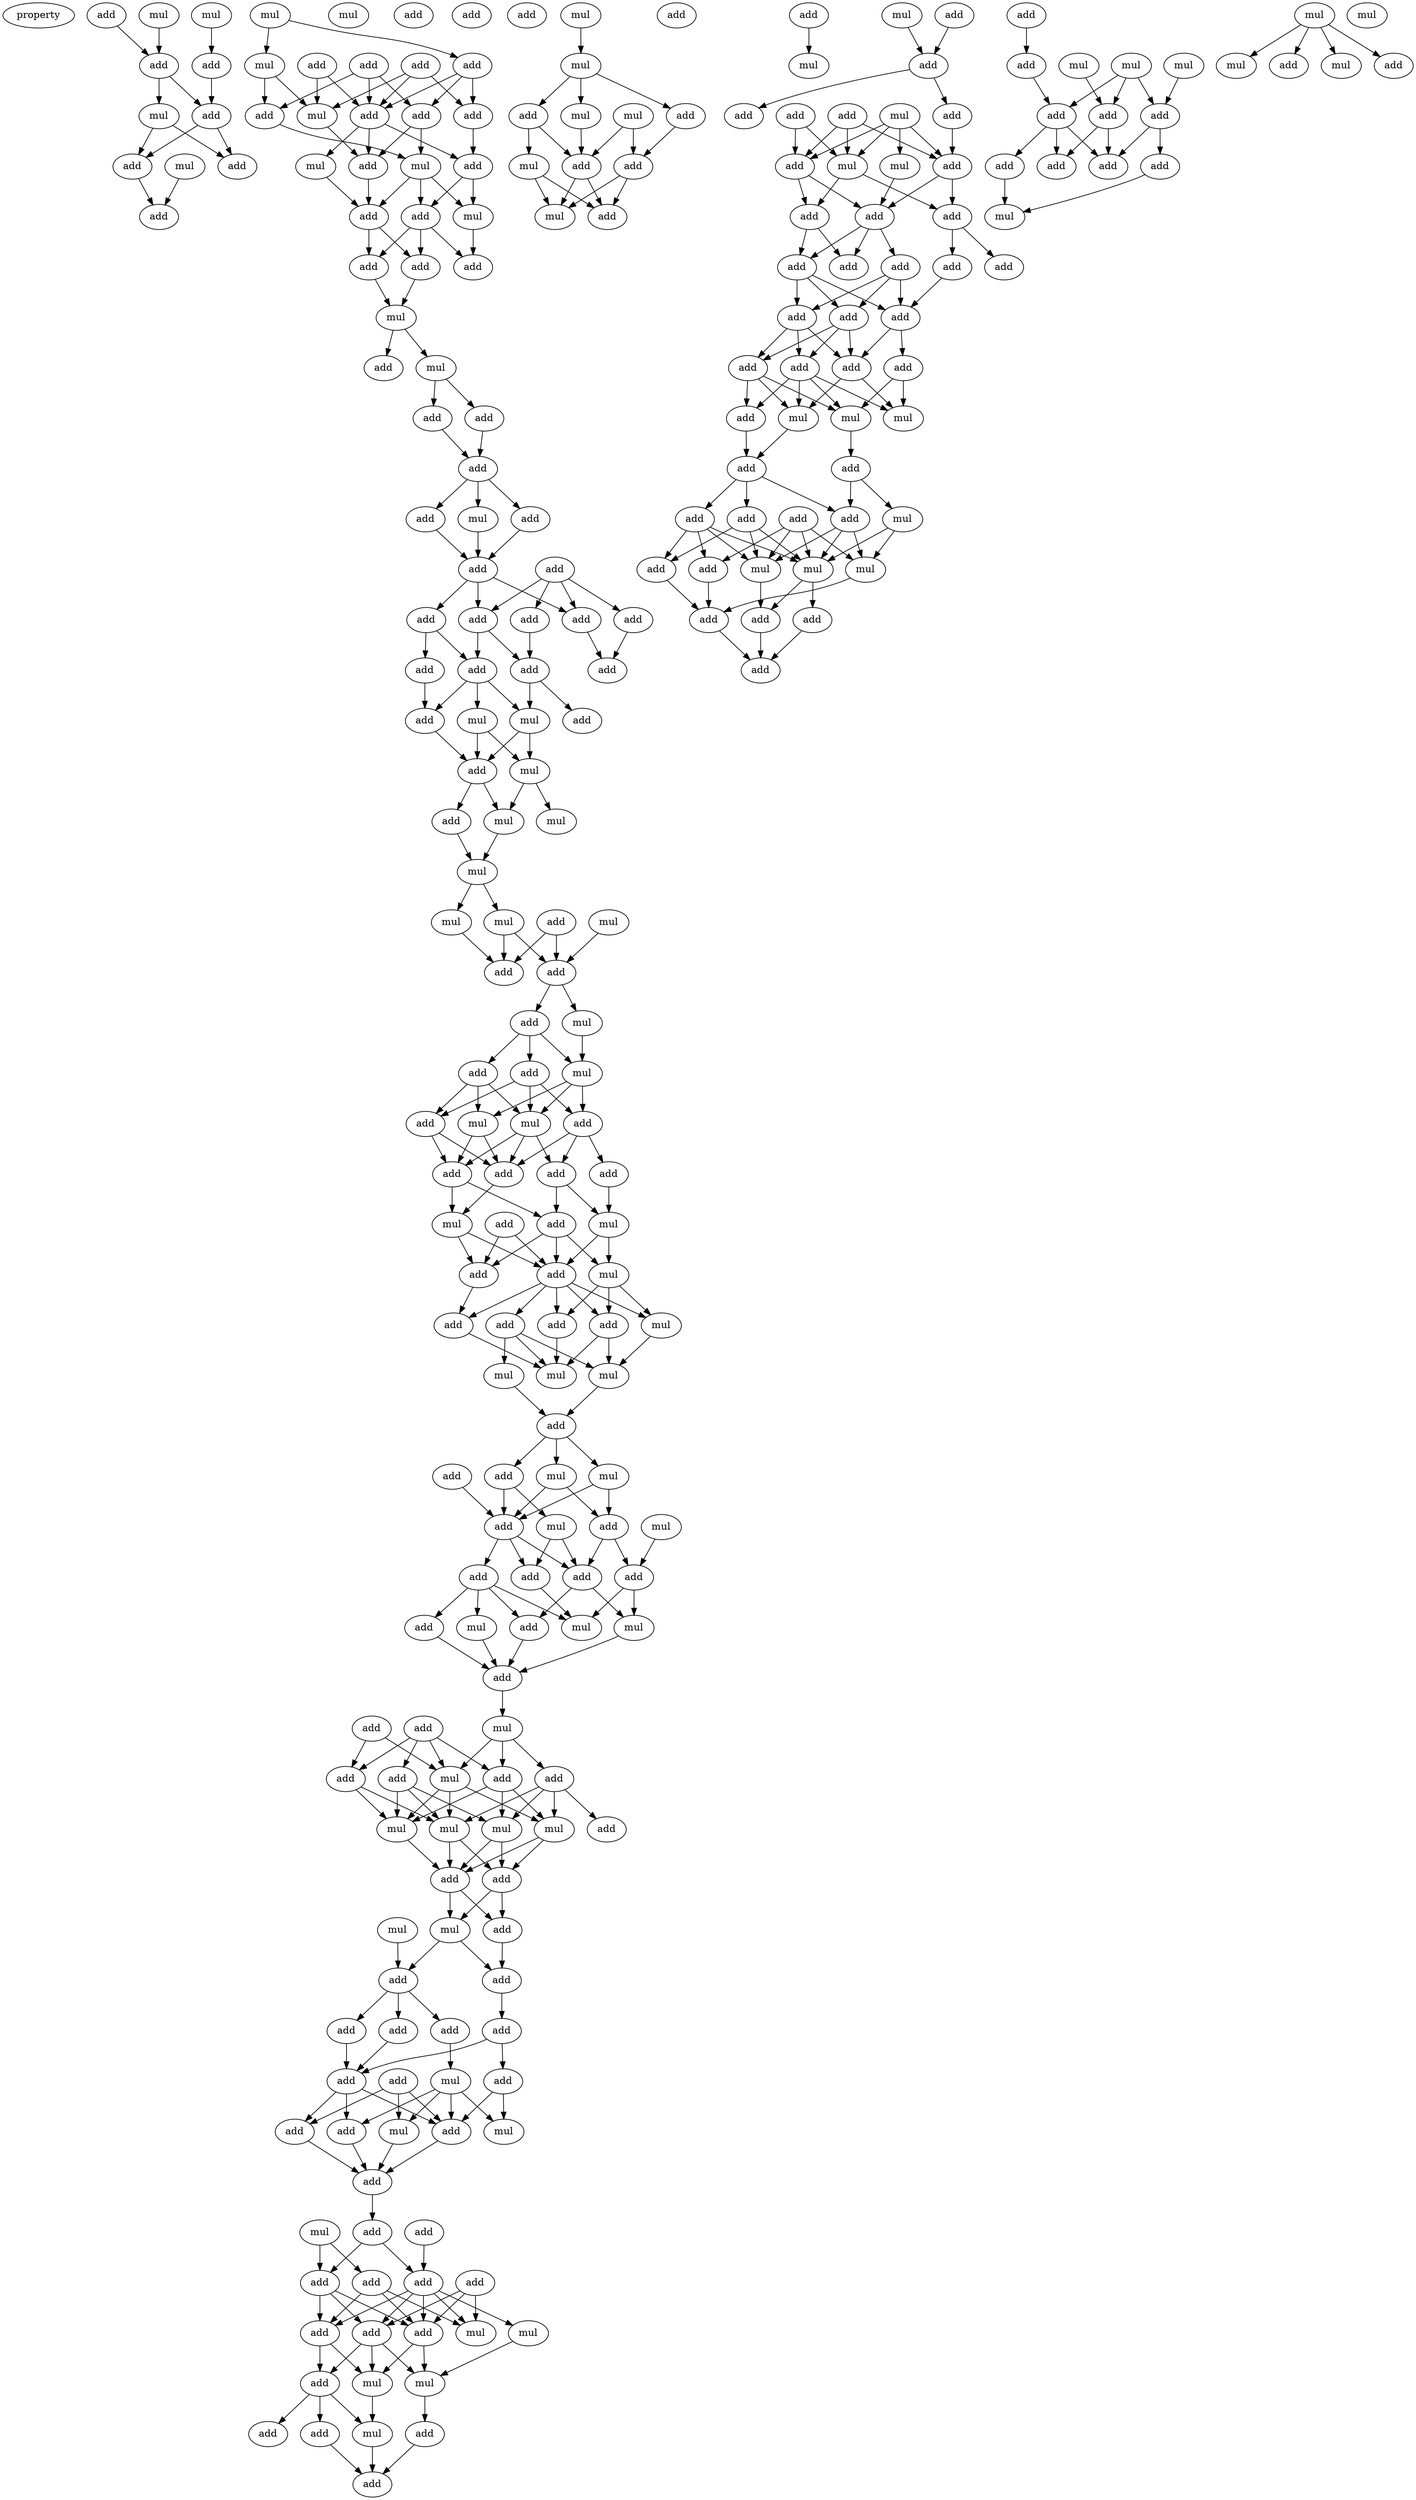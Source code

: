 digraph {
    node [fontcolor=black]
    property [mul=2,lf=1.9]
    0 [ label = mul ];
    1 [ label = add ];
    2 [ label = mul ];
    3 [ label = add ];
    4 [ label = add ];
    5 [ label = mul ];
    6 [ label = add ];
    7 [ label = add ];
    8 [ label = add ];
    9 [ label = mul ];
    10 [ label = add ];
    11 [ label = mul ];
    12 [ label = add ];
    13 [ label = add ];
    14 [ label = add ];
    15 [ label = mul ];
    16 [ label = add ];
    17 [ label = add ];
    18 [ label = add ];
    19 [ label = mul ];
    20 [ label = add ];
    21 [ label = add ];
    22 [ label = add ];
    23 [ label = mul ];
    24 [ label = add ];
    25 [ label = mul ];
    26 [ label = add ];
    27 [ label = mul ];
    28 [ label = add ];
    29 [ label = add ];
    30 [ label = add ];
    31 [ label = add ];
    32 [ label = mul ];
    33 [ label = add ];
    34 [ label = mul ];
    35 [ label = add ];
    36 [ label = add ];
    37 [ label = add ];
    38 [ label = add ];
    39 [ label = mul ];
    40 [ label = add ];
    41 [ label = add ];
    42 [ label = add ];
    43 [ label = add ];
    44 [ label = add ];
    45 [ label = add ];
    46 [ label = add ];
    47 [ label = add ];
    48 [ label = add ];
    49 [ label = add ];
    50 [ label = add ];
    51 [ label = add ];
    52 [ label = mul ];
    53 [ label = mul ];
    54 [ label = add ];
    55 [ label = add ];
    56 [ label = add ];
    57 [ label = mul ];
    58 [ label = mul ];
    59 [ label = add ];
    60 [ label = mul ];
    61 [ label = mul ];
    62 [ label = mul ];
    63 [ label = mul ];
    64 [ label = mul ];
    65 [ label = add ];
    66 [ label = mul ];
    67 [ label = add ];
    68 [ label = add ];
    69 [ label = add ];
    70 [ label = add ];
    71 [ label = mul ];
    72 [ label = add ];
    73 [ label = mul ];
    74 [ label = add ];
    75 [ label = add ];
    76 [ label = mul ];
    77 [ label = add ];
    78 [ label = mul ];
    79 [ label = add ];
    80 [ label = add ];
    81 [ label = add ];
    82 [ label = add ];
    83 [ label = mul ];
    84 [ label = add ];
    85 [ label = mul ];
    86 [ label = add ];
    87 [ label = mul ];
    88 [ label = add ];
    89 [ label = add ];
    90 [ label = add ];
    91 [ label = add ];
    92 [ label = add ];
    93 [ label = mul ];
    94 [ label = add ];
    95 [ label = mul ];
    96 [ label = mul ];
    97 [ label = mul ];
    98 [ label = add ];
    99 [ label = mul ];
    100 [ label = add ];
    101 [ label = mul ];
    102 [ label = add ];
    103 [ label = add ];
    104 [ label = mul ];
    105 [ label = add ];
    106 [ label = mul ];
    107 [ label = add ];
    108 [ label = add ];
    109 [ label = add ];
    110 [ label = add ];
    111 [ label = add ];
    112 [ label = mul ];
    113 [ label = mul ];
    114 [ label = mul ];
    115 [ label = add ];
    116 [ label = add ];
    117 [ label = mul ];
    118 [ label = add ];
    119 [ label = add ];
    120 [ label = mul ];
    121 [ label = add ];
    122 [ label = add ];
    123 [ label = add ];
    124 [ label = add ];
    125 [ label = add ];
    126 [ label = mul ];
    127 [ label = mul ];
    128 [ label = mul ];
    129 [ label = mul ];
    130 [ label = add ];
    131 [ label = add ];
    132 [ label = add ];
    133 [ label = mul ];
    134 [ label = mul ];
    135 [ label = add ];
    136 [ label = add ];
    137 [ label = add ];
    138 [ label = add ];
    139 [ label = add ];
    140 [ label = add ];
    141 [ label = add ];
    142 [ label = add ];
    143 [ label = add ];
    144 [ label = mul ];
    145 [ label = add ];
    146 [ label = mul ];
    147 [ label = add ];
    148 [ label = add ];
    149 [ label = add ];
    150 [ label = mul ];
    151 [ label = add ];
    152 [ label = add ];
    153 [ label = add ];
    154 [ label = mul ];
    155 [ label = add ];
    156 [ label = add ];
    157 [ label = add ];
    158 [ label = add ];
    159 [ label = add ];
    160 [ label = add ];
    161 [ label = add ];
    162 [ label = mul ];
    163 [ label = mul ];
    164 [ label = mul ];
    165 [ label = mul ];
    166 [ label = add ];
    167 [ label = add ];
    168 [ label = add ];
    169 [ label = add ];
    170 [ label = add ];
    171 [ label = mul ];
    172 [ label = add ];
    173 [ label = mul ];
    174 [ label = mul ];
    175 [ label = add ];
    176 [ label = add ];
    177 [ label = mul ];
    178 [ label = mul ];
    179 [ label = add ];
    180 [ label = add ];
    181 [ label = mul ];
    182 [ label = mul ];
    183 [ label = add ];
    184 [ label = add ];
    185 [ label = add ];
    186 [ label = mul ];
    187 [ label = mul ];
    188 [ label = add ];
    189 [ label = add ];
    190 [ label = add ];
    191 [ label = add ];
    192 [ label = add ];
    193 [ label = add ];
    194 [ label = mul ];
    195 [ label = mul ];
    196 [ label = add ];
    197 [ label = add ];
    198 [ label = mul ];
    199 [ label = add ];
    200 [ label = add ];
    201 [ label = add ];
    202 [ label = add ];
    203 [ label = add ];
    204 [ label = add ];
    205 [ label = add ];
    206 [ label = add ];
    207 [ label = add ];
    208 [ label = add ];
    209 [ label = add ];
    210 [ label = add ];
    211 [ label = add ];
    212 [ label = add ];
    213 [ label = add ];
    214 [ label = mul ];
    215 [ label = mul ];
    216 [ label = mul ];
    217 [ label = add ];
    218 [ label = add ];
    219 [ label = add ];
    220 [ label = add ];
    221 [ label = add ];
    222 [ label = mul ];
    223 [ label = add ];
    224 [ label = add ];
    225 [ label = add ];
    226 [ label = add ];
    227 [ label = mul ];
    228 [ label = mul ];
    229 [ label = mul ];
    230 [ label = add ];
    231 [ label = add ];
    232 [ label = add ];
    233 [ label = add ];
    234 [ label = add ];
    235 [ label = mul ];
    236 [ label = add ];
    237 [ label = mul ];
    238 [ label = mul ];
    239 [ label = add ];
    240 [ label = add ];
    241 [ label = add ];
    242 [ label = add ];
    243 [ label = add ];
    244 [ label = add ];
    245 [ label = add ];
    246 [ label = mul ];
    247 [ label = mul ];
    248 [ label = mul ];
    249 [ label = mul ];
    250 [ label = add ];
    251 [ label = mul ];
    252 [ label = add ];
    0 -> 4 [ name = 0 ];
    1 -> 4 [ name = 1 ];
    2 -> 3 [ name = 2 ];
    3 -> 6 [ name = 3 ];
    4 -> 5 [ name = 4 ];
    4 -> 6 [ name = 5 ];
    5 -> 7 [ name = 6 ];
    5 -> 8 [ name = 7 ];
    6 -> 7 [ name = 8 ];
    6 -> 8 [ name = 9 ];
    7 -> 10 [ name = 10 ];
    9 -> 10 [ name = 11 ];
    11 -> 12 [ name = 12 ];
    11 -> 15 [ name = 13 ];
    12 -> 18 [ name = 14 ];
    12 -> 20 [ name = 15 ];
    12 -> 21 [ name = 16 ];
    13 -> 19 [ name = 17 ];
    13 -> 20 [ name = 18 ];
    14 -> 17 [ name = 19 ];
    14 -> 18 [ name = 20 ];
    14 -> 20 [ name = 21 ];
    15 -> 17 [ name = 22 ];
    15 -> 19 [ name = 23 ];
    16 -> 19 [ name = 24 ];
    16 -> 20 [ name = 25 ];
    16 -> 21 [ name = 26 ];
    17 -> 25 [ name = 27 ];
    18 -> 22 [ name = 28 ];
    18 -> 25 [ name = 29 ];
    19 -> 22 [ name = 30 ];
    20 -> 22 [ name = 31 ];
    20 -> 23 [ name = 32 ];
    20 -> 24 [ name = 33 ];
    21 -> 24 [ name = 34 ];
    22 -> 26 [ name = 35 ];
    23 -> 26 [ name = 36 ];
    24 -> 27 [ name = 37 ];
    24 -> 28 [ name = 38 ];
    25 -> 26 [ name = 39 ];
    25 -> 27 [ name = 40 ];
    25 -> 28 [ name = 41 ];
    26 -> 29 [ name = 42 ];
    26 -> 30 [ name = 43 ];
    27 -> 31 [ name = 44 ];
    28 -> 29 [ name = 45 ];
    28 -> 30 [ name = 46 ];
    28 -> 31 [ name = 47 ];
    29 -> 32 [ name = 48 ];
    30 -> 32 [ name = 49 ];
    32 -> 33 [ name = 50 ];
    32 -> 34 [ name = 51 ];
    34 -> 35 [ name = 52 ];
    34 -> 36 [ name = 53 ];
    35 -> 37 [ name = 54 ];
    36 -> 37 [ name = 55 ];
    37 -> 38 [ name = 56 ];
    37 -> 39 [ name = 57 ];
    37 -> 40 [ name = 58 ];
    38 -> 41 [ name = 59 ];
    39 -> 41 [ name = 60 ];
    40 -> 41 [ name = 61 ];
    41 -> 43 [ name = 62 ];
    41 -> 44 [ name = 63 ];
    41 -> 46 [ name = 64 ];
    42 -> 43 [ name = 65 ];
    42 -> 44 [ name = 66 ];
    42 -> 45 [ name = 67 ];
    42 -> 47 [ name = 68 ];
    43 -> 48 [ name = 69 ];
    43 -> 49 [ name = 70 ];
    44 -> 50 [ name = 71 ];
    45 -> 48 [ name = 72 ];
    46 -> 49 [ name = 73 ];
    46 -> 51 [ name = 74 ];
    47 -> 50 [ name = 75 ];
    48 -> 53 [ name = 76 ];
    48 -> 54 [ name = 77 ];
    49 -> 52 [ name = 78 ];
    49 -> 53 [ name = 79 ];
    49 -> 55 [ name = 80 ];
    51 -> 55 [ name = 81 ];
    52 -> 56 [ name = 82 ];
    52 -> 57 [ name = 83 ];
    53 -> 56 [ name = 84 ];
    53 -> 57 [ name = 85 ];
    55 -> 56 [ name = 86 ];
    56 -> 59 [ name = 87 ];
    56 -> 61 [ name = 88 ];
    57 -> 58 [ name = 89 ];
    57 -> 61 [ name = 90 ];
    59 -> 62 [ name = 91 ];
    61 -> 62 [ name = 92 ];
    62 -> 64 [ name = 93 ];
    62 -> 66 [ name = 94 ];
    63 -> 69 [ name = 95 ];
    64 -> 68 [ name = 96 ];
    65 -> 68 [ name = 97 ];
    65 -> 69 [ name = 98 ];
    66 -> 68 [ name = 99 ];
    66 -> 69 [ name = 100 ];
    69 -> 70 [ name = 101 ];
    69 -> 71 [ name = 102 ];
    70 -> 72 [ name = 103 ];
    70 -> 73 [ name = 104 ];
    70 -> 74 [ name = 105 ];
    71 -> 73 [ name = 106 ];
    72 -> 76 [ name = 107 ];
    72 -> 77 [ name = 108 ];
    72 -> 78 [ name = 109 ];
    73 -> 75 [ name = 110 ];
    73 -> 76 [ name = 111 ];
    73 -> 78 [ name = 112 ];
    74 -> 75 [ name = 113 ];
    74 -> 76 [ name = 114 ];
    74 -> 77 [ name = 115 ];
    75 -> 79 [ name = 116 ];
    75 -> 80 [ name = 117 ];
    75 -> 81 [ name = 118 ];
    76 -> 80 [ name = 119 ];
    76 -> 81 [ name = 120 ];
    76 -> 82 [ name = 121 ];
    77 -> 80 [ name = 122 ];
    77 -> 82 [ name = 123 ];
    78 -> 80 [ name = 124 ];
    78 -> 82 [ name = 125 ];
    79 -> 85 [ name = 126 ];
    80 -> 83 [ name = 127 ];
    81 -> 85 [ name = 128 ];
    81 -> 86 [ name = 129 ];
    82 -> 83 [ name = 130 ];
    82 -> 86 [ name = 131 ];
    83 -> 88 [ name = 132 ];
    83 -> 89 [ name = 133 ];
    84 -> 88 [ name = 134 ];
    84 -> 89 [ name = 135 ];
    85 -> 87 [ name = 136 ];
    85 -> 89 [ name = 137 ];
    86 -> 87 [ name = 138 ];
    86 -> 88 [ name = 139 ];
    86 -> 89 [ name = 140 ];
    87 -> 90 [ name = 141 ];
    87 -> 91 [ name = 142 ];
    87 -> 93 [ name = 143 ];
    88 -> 92 [ name = 144 ];
    89 -> 90 [ name = 145 ];
    89 -> 91 [ name = 146 ];
    89 -> 92 [ name = 147 ];
    89 -> 93 [ name = 148 ];
    89 -> 94 [ name = 149 ];
    90 -> 95 [ name = 150 ];
    91 -> 95 [ name = 151 ];
    91 -> 96 [ name = 152 ];
    92 -> 95 [ name = 153 ];
    93 -> 96 [ name = 154 ];
    94 -> 95 [ name = 155 ];
    94 -> 96 [ name = 156 ];
    94 -> 97 [ name = 157 ];
    96 -> 98 [ name = 158 ];
    97 -> 98 [ name = 159 ];
    98 -> 99 [ name = 160 ];
    98 -> 101 [ name = 161 ];
    98 -> 102 [ name = 162 ];
    99 -> 103 [ name = 163 ];
    99 -> 105 [ name = 164 ];
    100 -> 105 [ name = 165 ];
    101 -> 103 [ name = 166 ];
    101 -> 105 [ name = 167 ];
    102 -> 105 [ name = 168 ];
    102 -> 106 [ name = 169 ];
    103 -> 107 [ name = 170 ];
    103 -> 108 [ name = 171 ];
    104 -> 107 [ name = 172 ];
    105 -> 108 [ name = 173 ];
    105 -> 109 [ name = 174 ];
    105 -> 110 [ name = 175 ];
    106 -> 108 [ name = 176 ];
    106 -> 109 [ name = 177 ];
    107 -> 112 [ name = 178 ];
    107 -> 114 [ name = 179 ];
    108 -> 114 [ name = 180 ];
    108 -> 115 [ name = 181 ];
    109 -> 112 [ name = 182 ];
    110 -> 111 [ name = 183 ];
    110 -> 112 [ name = 184 ];
    110 -> 113 [ name = 185 ];
    110 -> 115 [ name = 186 ];
    111 -> 116 [ name = 187 ];
    113 -> 116 [ name = 188 ];
    114 -> 116 [ name = 189 ];
    115 -> 116 [ name = 190 ];
    116 -> 117 [ name = 191 ];
    117 -> 120 [ name = 192 ];
    117 -> 121 [ name = 193 ];
    117 -> 124 [ name = 194 ];
    118 -> 120 [ name = 195 ];
    118 -> 121 [ name = 196 ];
    118 -> 122 [ name = 197 ];
    118 -> 123 [ name = 198 ];
    119 -> 120 [ name = 199 ];
    119 -> 122 [ name = 200 ];
    120 -> 126 [ name = 201 ];
    120 -> 127 [ name = 202 ];
    120 -> 128 [ name = 203 ];
    121 -> 126 [ name = 204 ];
    121 -> 128 [ name = 205 ];
    121 -> 129 [ name = 206 ];
    122 -> 126 [ name = 207 ];
    122 -> 127 [ name = 208 ];
    123 -> 126 [ name = 209 ];
    123 -> 127 [ name = 210 ];
    123 -> 129 [ name = 211 ];
    124 -> 125 [ name = 212 ];
    124 -> 127 [ name = 213 ];
    124 -> 128 [ name = 214 ];
    124 -> 129 [ name = 215 ];
    126 -> 131 [ name = 216 ];
    127 -> 130 [ name = 217 ];
    127 -> 131 [ name = 218 ];
    128 -> 130 [ name = 219 ];
    128 -> 131 [ name = 220 ];
    129 -> 130 [ name = 221 ];
    129 -> 131 [ name = 222 ];
    130 -> 132 [ name = 223 ];
    130 -> 133 [ name = 224 ];
    131 -> 132 [ name = 225 ];
    131 -> 133 [ name = 226 ];
    132 -> 135 [ name = 227 ];
    133 -> 135 [ name = 228 ];
    133 -> 136 [ name = 229 ];
    134 -> 136 [ name = 230 ];
    135 -> 140 [ name = 231 ];
    136 -> 137 [ name = 232 ];
    136 -> 138 [ name = 233 ];
    136 -> 139 [ name = 234 ];
    137 -> 145 [ name = 235 ];
    138 -> 144 [ name = 236 ];
    139 -> 145 [ name = 237 ];
    140 -> 143 [ name = 238 ];
    140 -> 145 [ name = 239 ];
    142 -> 146 [ name = 240 ];
    142 -> 147 [ name = 241 ];
    142 -> 149 [ name = 242 ];
    143 -> 149 [ name = 243 ];
    143 -> 150 [ name = 244 ];
    144 -> 146 [ name = 245 ];
    144 -> 148 [ name = 246 ];
    144 -> 149 [ name = 247 ];
    144 -> 150 [ name = 248 ];
    145 -> 147 [ name = 249 ];
    145 -> 148 [ name = 250 ];
    145 -> 149 [ name = 251 ];
    146 -> 151 [ name = 252 ];
    147 -> 151 [ name = 253 ];
    148 -> 151 [ name = 254 ];
    149 -> 151 [ name = 255 ];
    151 -> 153 [ name = 256 ];
    152 -> 156 [ name = 257 ];
    153 -> 155 [ name = 258 ];
    153 -> 156 [ name = 259 ];
    154 -> 155 [ name = 260 ];
    154 -> 157 [ name = 261 ];
    155 -> 159 [ name = 262 ];
    155 -> 160 [ name = 263 ];
    155 -> 161 [ name = 264 ];
    156 -> 159 [ name = 265 ];
    156 -> 160 [ name = 266 ];
    156 -> 161 [ name = 267 ];
    156 -> 162 [ name = 268 ];
    156 -> 163 [ name = 269 ];
    157 -> 160 [ name = 270 ];
    157 -> 161 [ name = 271 ];
    157 -> 163 [ name = 272 ];
    158 -> 159 [ name = 273 ];
    158 -> 160 [ name = 274 ];
    158 -> 163 [ name = 275 ];
    159 -> 164 [ name = 276 ];
    159 -> 165 [ name = 277 ];
    159 -> 166 [ name = 278 ];
    160 -> 164 [ name = 279 ];
    160 -> 165 [ name = 280 ];
    161 -> 164 [ name = 281 ];
    161 -> 166 [ name = 282 ];
    162 -> 165 [ name = 283 ];
    164 -> 171 [ name = 284 ];
    165 -> 167 [ name = 285 ];
    166 -> 168 [ name = 286 ];
    166 -> 169 [ name = 287 ];
    166 -> 171 [ name = 288 ];
    167 -> 172 [ name = 289 ];
    169 -> 172 [ name = 290 ];
    171 -> 172 [ name = 291 ];
    173 -> 174 [ name = 292 ];
    174 -> 175 [ name = 293 ];
    174 -> 176 [ name = 294 ];
    174 -> 178 [ name = 295 ];
    175 -> 180 [ name = 296 ];
    176 -> 179 [ name = 297 ];
    176 -> 181 [ name = 298 ];
    177 -> 179 [ name = 299 ];
    177 -> 180 [ name = 300 ];
    178 -> 179 [ name = 301 ];
    179 -> 182 [ name = 302 ];
    179 -> 183 [ name = 303 ];
    180 -> 182 [ name = 304 ];
    180 -> 183 [ name = 305 ];
    181 -> 182 [ name = 306 ];
    181 -> 183 [ name = 307 ];
    185 -> 187 [ name = 308 ];
    186 -> 189 [ name = 309 ];
    188 -> 189 [ name = 310 ];
    189 -> 190 [ name = 311 ];
    189 -> 193 [ name = 312 ];
    191 -> 196 [ name = 313 ];
    191 -> 197 [ name = 314 ];
    191 -> 198 [ name = 315 ];
    192 -> 197 [ name = 316 ];
    192 -> 198 [ name = 317 ];
    193 -> 196 [ name = 318 ];
    194 -> 195 [ name = 319 ];
    194 -> 196 [ name = 320 ];
    194 -> 197 [ name = 321 ];
    194 -> 198 [ name = 322 ];
    195 -> 201 [ name = 323 ];
    196 -> 200 [ name = 324 ];
    196 -> 201 [ name = 325 ];
    197 -> 199 [ name = 326 ];
    197 -> 201 [ name = 327 ];
    198 -> 199 [ name = 328 ];
    198 -> 200 [ name = 329 ];
    199 -> 202 [ name = 330 ];
    199 -> 205 [ name = 331 ];
    200 -> 204 [ name = 332 ];
    200 -> 206 [ name = 333 ];
    201 -> 202 [ name = 334 ];
    201 -> 203 [ name = 335 ];
    201 -> 205 [ name = 336 ];
    202 -> 207 [ name = 337 ];
    202 -> 208 [ name = 338 ];
    202 -> 209 [ name = 339 ];
    203 -> 207 [ name = 340 ];
    203 -> 208 [ name = 341 ];
    203 -> 209 [ name = 342 ];
    204 -> 207 [ name = 343 ];
    207 -> 211 [ name = 344 ];
    207 -> 212 [ name = 345 ];
    208 -> 210 [ name = 346 ];
    208 -> 211 [ name = 347 ];
    208 -> 213 [ name = 348 ];
    209 -> 210 [ name = 349 ];
    209 -> 211 [ name = 350 ];
    209 -> 213 [ name = 351 ];
    210 -> 214 [ name = 352 ];
    210 -> 215 [ name = 353 ];
    210 -> 217 [ name = 354 ];
    211 -> 215 [ name = 355 ];
    211 -> 216 [ name = 356 ];
    212 -> 214 [ name = 357 ];
    212 -> 216 [ name = 358 ];
    213 -> 214 [ name = 359 ];
    213 -> 215 [ name = 360 ];
    213 -> 216 [ name = 361 ];
    213 -> 217 [ name = 362 ];
    214 -> 219 [ name = 363 ];
    215 -> 218 [ name = 364 ];
    217 -> 218 [ name = 365 ];
    218 -> 220 [ name = 366 ];
    218 -> 221 [ name = 367 ];
    218 -> 224 [ name = 368 ];
    219 -> 220 [ name = 369 ];
    219 -> 222 [ name = 370 ];
    220 -> 227 [ name = 371 ];
    220 -> 228 [ name = 372 ];
    220 -> 229 [ name = 373 ];
    221 -> 225 [ name = 374 ];
    221 -> 226 [ name = 375 ];
    221 -> 228 [ name = 376 ];
    221 -> 229 [ name = 377 ];
    222 -> 227 [ name = 378 ];
    222 -> 229 [ name = 379 ];
    223 -> 226 [ name = 380 ];
    223 -> 227 [ name = 381 ];
    223 -> 228 [ name = 382 ];
    223 -> 229 [ name = 383 ];
    224 -> 225 [ name = 384 ];
    224 -> 228 [ name = 385 ];
    224 -> 229 [ name = 386 ];
    225 -> 231 [ name = 387 ];
    226 -> 231 [ name = 388 ];
    227 -> 231 [ name = 389 ];
    228 -> 230 [ name = 390 ];
    229 -> 230 [ name = 391 ];
    229 -> 232 [ name = 392 ];
    230 -> 233 [ name = 393 ];
    231 -> 233 [ name = 394 ];
    232 -> 233 [ name = 395 ];
    234 -> 236 [ name = 396 ];
    235 -> 240 [ name = 397 ];
    236 -> 239 [ name = 398 ];
    237 -> 241 [ name = 399 ];
    238 -> 239 [ name = 400 ];
    238 -> 240 [ name = 401 ];
    238 -> 241 [ name = 402 ];
    239 -> 242 [ name = 403 ];
    239 -> 244 [ name = 404 ];
    239 -> 245 [ name = 405 ];
    240 -> 244 [ name = 406 ];
    240 -> 245 [ name = 407 ];
    241 -> 243 [ name = 408 ];
    241 -> 244 [ name = 409 ];
    242 -> 246 [ name = 410 ];
    243 -> 246 [ name = 411 ];
    247 -> 249 [ name = 412 ];
    247 -> 250 [ name = 413 ];
    247 -> 251 [ name = 414 ];
    247 -> 252 [ name = 415 ];
}
